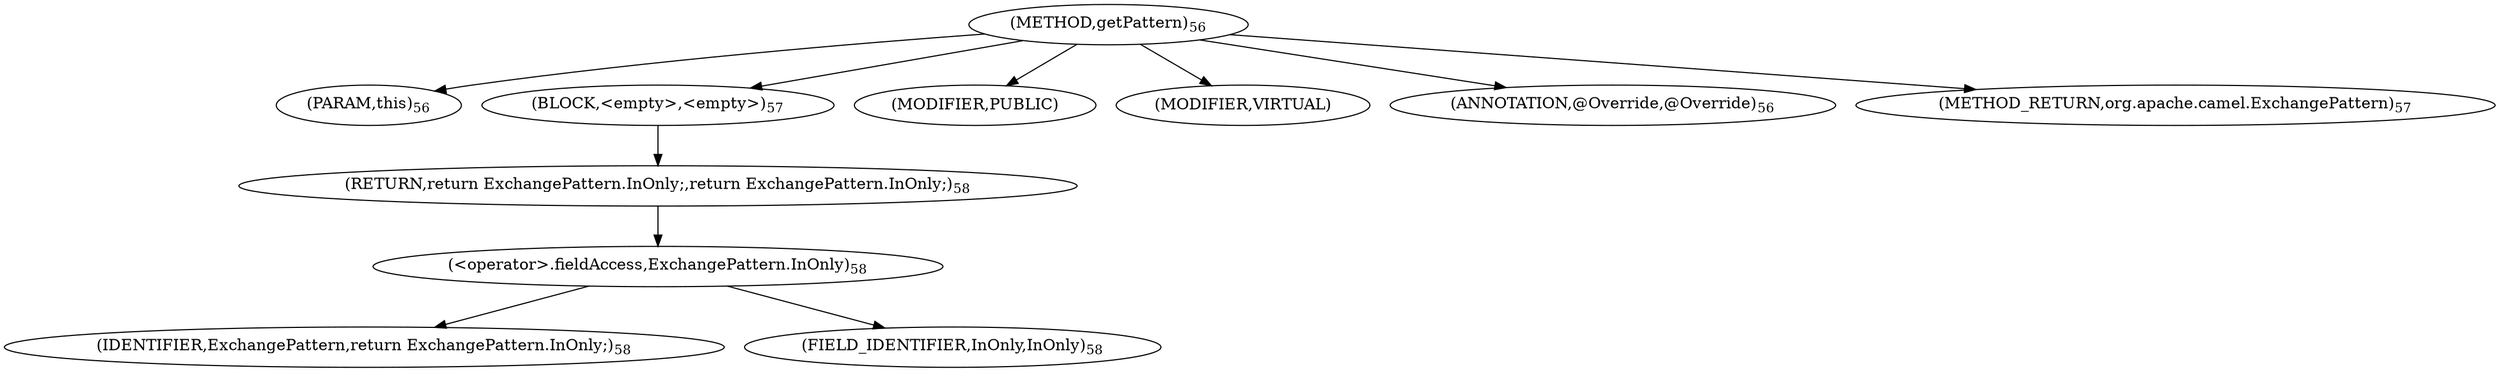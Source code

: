 digraph "getPattern" {  
"57" [label = <(METHOD,getPattern)<SUB>56</SUB>> ]
"58" [label = <(PARAM,this)<SUB>56</SUB>> ]
"59" [label = <(BLOCK,&lt;empty&gt;,&lt;empty&gt;)<SUB>57</SUB>> ]
"60" [label = <(RETURN,return ExchangePattern.InOnly;,return ExchangePattern.InOnly;)<SUB>58</SUB>> ]
"61" [label = <(&lt;operator&gt;.fieldAccess,ExchangePattern.InOnly)<SUB>58</SUB>> ]
"62" [label = <(IDENTIFIER,ExchangePattern,return ExchangePattern.InOnly;)<SUB>58</SUB>> ]
"63" [label = <(FIELD_IDENTIFIER,InOnly,InOnly)<SUB>58</SUB>> ]
"64" [label = <(MODIFIER,PUBLIC)> ]
"65" [label = <(MODIFIER,VIRTUAL)> ]
"66" [label = <(ANNOTATION,@Override,@Override)<SUB>56</SUB>> ]
"67" [label = <(METHOD_RETURN,org.apache.camel.ExchangePattern)<SUB>57</SUB>> ]
  "57" -> "58" 
  "57" -> "59" 
  "57" -> "64" 
  "57" -> "65" 
  "57" -> "66" 
  "57" -> "67" 
  "59" -> "60" 
  "60" -> "61" 
  "61" -> "62" 
  "61" -> "63" 
}
